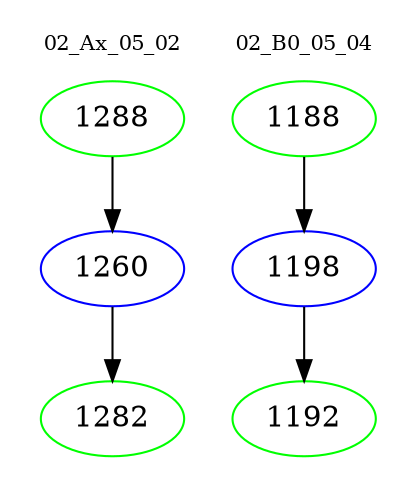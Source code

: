 digraph{
subgraph cluster_0 {
color = white
label = "02_Ax_05_02";
fontsize=10;
T0_1288 [label="1288", color="green"]
T0_1288 -> T0_1260 [color="black"]
T0_1260 [label="1260", color="blue"]
T0_1260 -> T0_1282 [color="black"]
T0_1282 [label="1282", color="green"]
}
subgraph cluster_1 {
color = white
label = "02_B0_05_04";
fontsize=10;
T1_1188 [label="1188", color="green"]
T1_1188 -> T1_1198 [color="black"]
T1_1198 [label="1198", color="blue"]
T1_1198 -> T1_1192 [color="black"]
T1_1192 [label="1192", color="green"]
}
}
